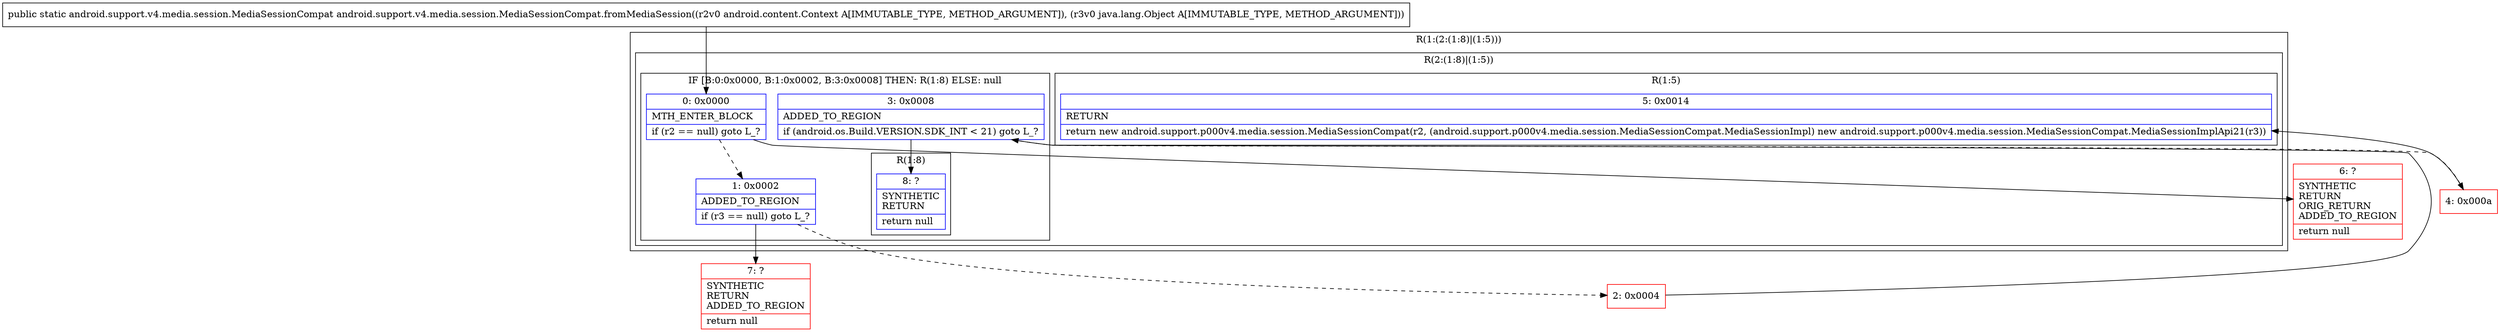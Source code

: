 digraph "CFG forandroid.support.v4.media.session.MediaSessionCompat.fromMediaSession(Landroid\/content\/Context;Ljava\/lang\/Object;)Landroid\/support\/v4\/media\/session\/MediaSessionCompat;" {
subgraph cluster_Region_1726864211 {
label = "R(1:(2:(1:8)|(1:5)))";
node [shape=record,color=blue];
subgraph cluster_Region_1650780633 {
label = "R(2:(1:8)|(1:5))";
node [shape=record,color=blue];
subgraph cluster_IfRegion_1889183072 {
label = "IF [B:0:0x0000, B:1:0x0002, B:3:0x0008] THEN: R(1:8) ELSE: null";
node [shape=record,color=blue];
Node_0 [shape=record,label="{0\:\ 0x0000|MTH_ENTER_BLOCK\l|if (r2 == null) goto L_?\l}"];
Node_1 [shape=record,label="{1\:\ 0x0002|ADDED_TO_REGION\l|if (r3 == null) goto L_?\l}"];
Node_3 [shape=record,label="{3\:\ 0x0008|ADDED_TO_REGION\l|if (android.os.Build.VERSION.SDK_INT \< 21) goto L_?\l}"];
subgraph cluster_Region_116815887 {
label = "R(1:8)";
node [shape=record,color=blue];
Node_8 [shape=record,label="{8\:\ ?|SYNTHETIC\lRETURN\l|return null\l}"];
}
}
subgraph cluster_Region_239672513 {
label = "R(1:5)";
node [shape=record,color=blue];
Node_5 [shape=record,label="{5\:\ 0x0014|RETURN\l|return new android.support.p000v4.media.session.MediaSessionCompat(r2, (android.support.p000v4.media.session.MediaSessionCompat.MediaSessionImpl) new android.support.p000v4.media.session.MediaSessionCompat.MediaSessionImplApi21(r3))\l}"];
}
}
}
Node_2 [shape=record,color=red,label="{2\:\ 0x0004}"];
Node_4 [shape=record,color=red,label="{4\:\ 0x000a}"];
Node_6 [shape=record,color=red,label="{6\:\ ?|SYNTHETIC\lRETURN\lORIG_RETURN\lADDED_TO_REGION\l|return null\l}"];
Node_7 [shape=record,color=red,label="{7\:\ ?|SYNTHETIC\lRETURN\lADDED_TO_REGION\l|return null\l}"];
MethodNode[shape=record,label="{public static android.support.v4.media.session.MediaSessionCompat android.support.v4.media.session.MediaSessionCompat.fromMediaSession((r2v0 android.content.Context A[IMMUTABLE_TYPE, METHOD_ARGUMENT]), (r3v0 java.lang.Object A[IMMUTABLE_TYPE, METHOD_ARGUMENT])) }"];
MethodNode -> Node_0;
Node_0 -> Node_1[style=dashed];
Node_0 -> Node_6;
Node_1 -> Node_2[style=dashed];
Node_1 -> Node_7;
Node_3 -> Node_4[style=dashed];
Node_3 -> Node_8;
Node_2 -> Node_3;
Node_4 -> Node_5;
}

